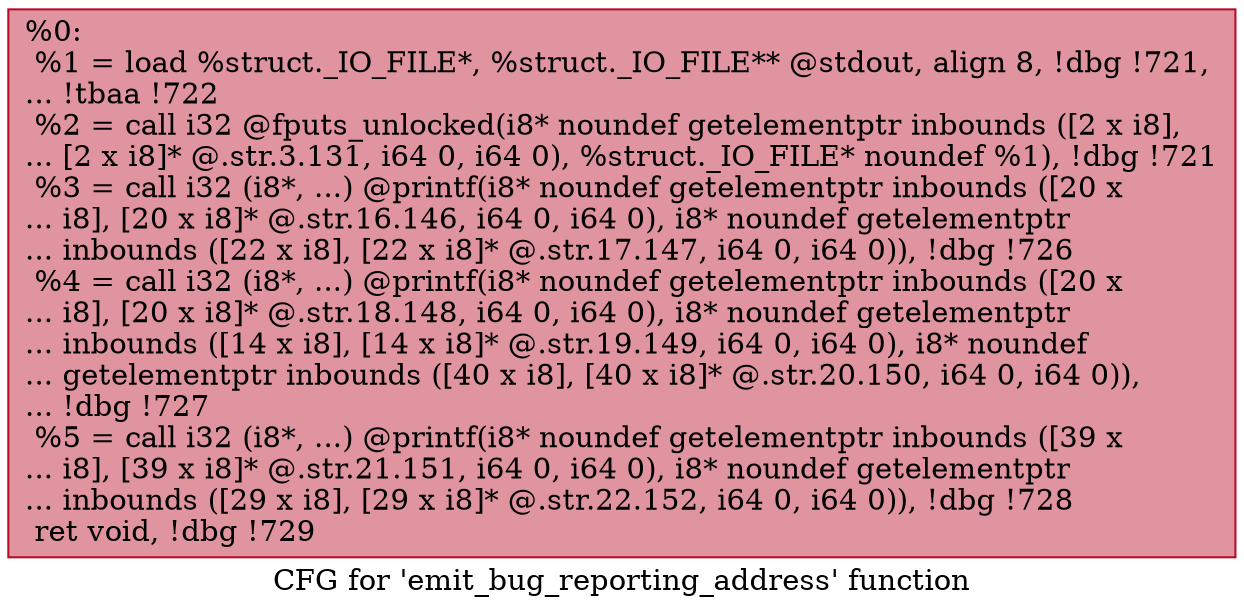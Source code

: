 digraph "CFG for 'emit_bug_reporting_address' function" {
	label="CFG for 'emit_bug_reporting_address' function";

	Node0x267fdb0 [shape=record,color="#b70d28ff", style=filled, fillcolor="#b70d2870",label="{%0:\l  %1 = load %struct._IO_FILE*, %struct._IO_FILE** @stdout, align 8, !dbg !721,\l... !tbaa !722\l  %2 = call i32 @fputs_unlocked(i8* noundef getelementptr inbounds ([2 x i8],\l... [2 x i8]* @.str.3.131, i64 0, i64 0), %struct._IO_FILE* noundef %1), !dbg !721\l  %3 = call i32 (i8*, ...) @printf(i8* noundef getelementptr inbounds ([20 x\l... i8], [20 x i8]* @.str.16.146, i64 0, i64 0), i8* noundef getelementptr\l... inbounds ([22 x i8], [22 x i8]* @.str.17.147, i64 0, i64 0)), !dbg !726\l  %4 = call i32 (i8*, ...) @printf(i8* noundef getelementptr inbounds ([20 x\l... i8], [20 x i8]* @.str.18.148, i64 0, i64 0), i8* noundef getelementptr\l... inbounds ([14 x i8], [14 x i8]* @.str.19.149, i64 0, i64 0), i8* noundef\l... getelementptr inbounds ([40 x i8], [40 x i8]* @.str.20.150, i64 0, i64 0)),\l... !dbg !727\l  %5 = call i32 (i8*, ...) @printf(i8* noundef getelementptr inbounds ([39 x\l... i8], [39 x i8]* @.str.21.151, i64 0, i64 0), i8* noundef getelementptr\l... inbounds ([29 x i8], [29 x i8]* @.str.22.152, i64 0, i64 0)), !dbg !728\l  ret void, !dbg !729\l}"];
}
